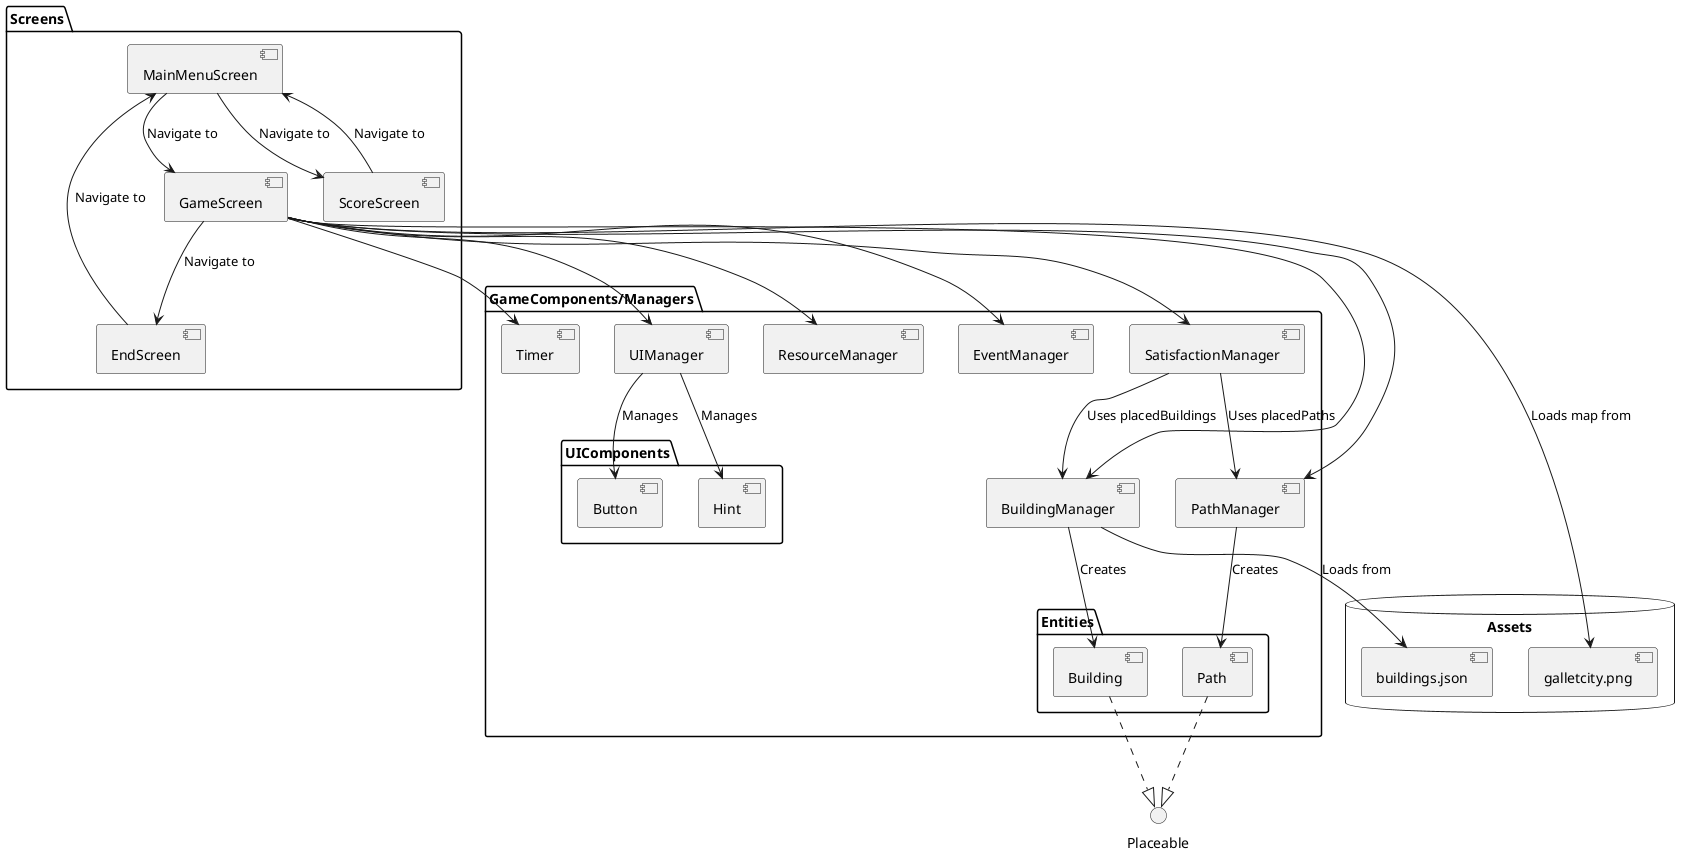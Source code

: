 @startuml
!define RECTANGLE class

' Define Interfaces
interface Placeable

' Define Packages
package "Screens" {
    [MainMenuScreen] as MMS
    [GameScreen] as GS
    [EndScreen] as ES
    [ScoreScreen] as SS
}

package "GameComponents/Managers" {
    [Timer] as Timer
    [BuildingManager] as BM
    [PathManager] as PM
    [UIManager] as UI
    [ResourceManager] as RM
    [EventManager] as EM
    [SatisfactionManager] as SM

    package "UIComponents" {
        [Button] as Btn
        [Hint] as Hnt
    }

    package "Entities" {
        [Building] as B
        [Path] as P
    }
}

database "Assets" {
    [buildings.json] as BJson
    [galletcity.png] as Mpng
}

' Define Navigations between Screens
MMS --> GS : Navigate to
MMS --> SS : Navigate to
GS --> ES : Navigate to
ES --> MMS : Navigate to
SS --> MMS : Navigate to

' Define Relationships within GameComponents
BM --> B : Creates
PM --> P : Creates
B ..|> Placeable
P ..|> Placeable

SM --> BM : Uses placedBuildings
SM --> PM : Uses placedPaths

UI --> Btn : Manages
UI --> Hnt : Manages

' Connect GameScreen to GameComponents
GS --> Timer
GS --> BM
GS --> PM
GS --> UI
GS --> RM
GS --> EM
GS --> SM

' Add dependencies for data loading
BM --> BJson : Loads from
GS --> Mpng : Loads map from

@enduml
